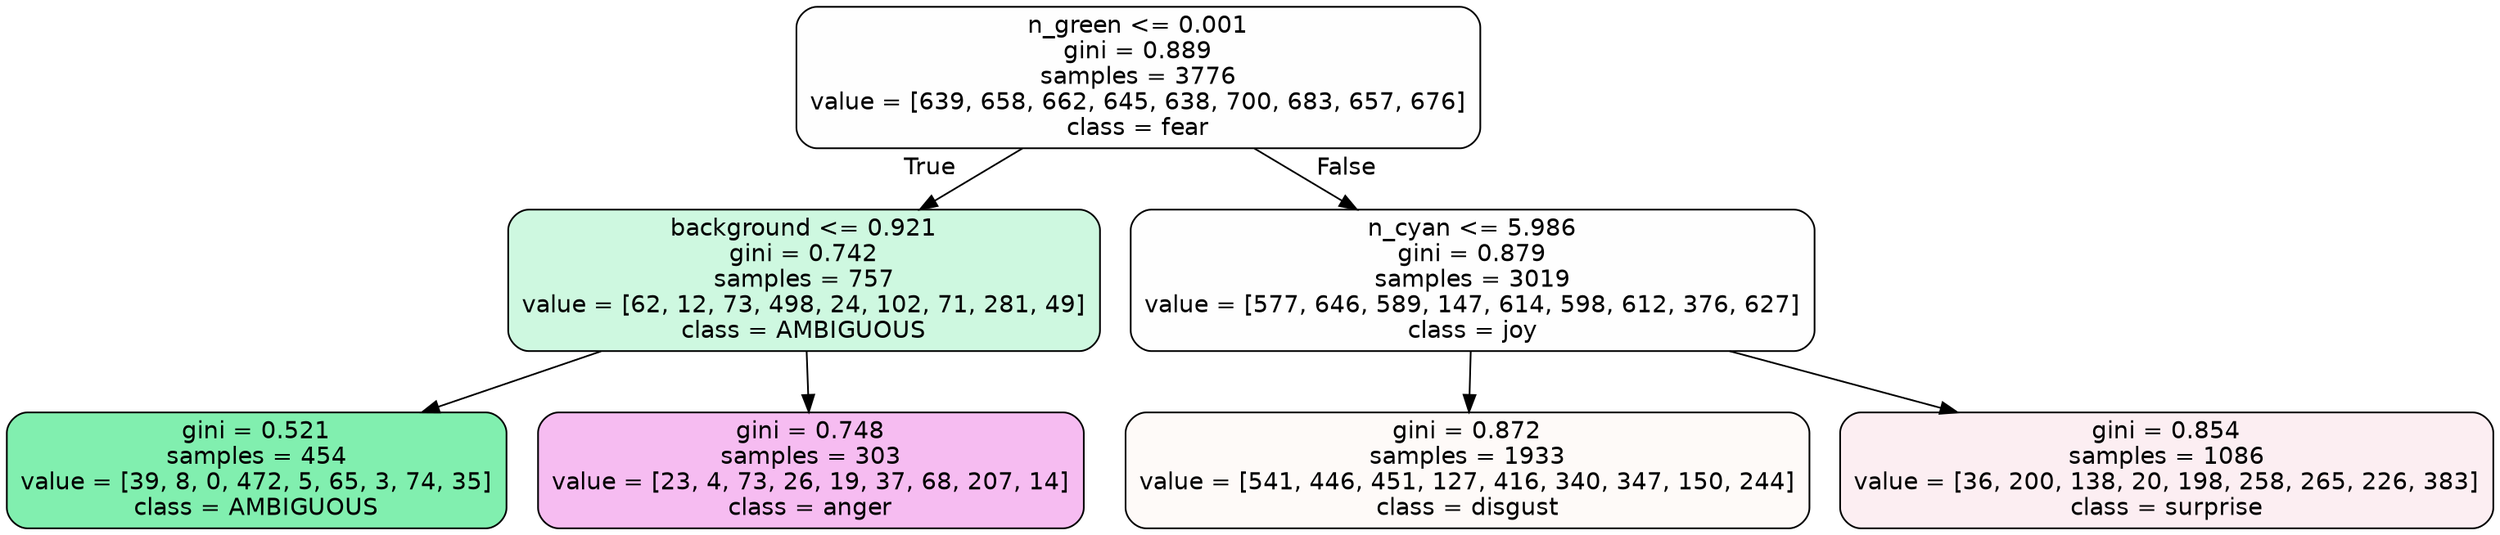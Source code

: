digraph Tree {
node [shape=box, style="filled, rounded", color="black", fontname=helvetica] ;
edge [fontname=helvetica] ;
0 [label="n_green <= 0.001\ngini = 0.889\nsamples = 3776\nvalue = [639, 658, 662, 645, 638, 700, 683, 657, 676]\nclass = fear", fillcolor="#3964e501"] ;
1 [label="background <= 0.921\ngini = 0.742\nsamples = 757\nvalue = [62, 12, 73, 498, 24, 102, 71, 281, 49]\nclass = AMBIGUOUS", fillcolor="#39e5813e"] ;
0 -> 1 [labeldistance=2.5, labelangle=45, headlabel="True"] ;
2 [label="gini = 0.521\nsamples = 454\nvalue = [39, 8, 0, 472, 5, 65, 3, 74, 35]\nclass = AMBIGUOUS", fillcolor="#39e581a2"] ;
1 -> 2 ;
3 [label="gini = 0.748\nsamples = 303\nvalue = [23, 4, 73, 26, 19, 37, 68, 207, 14]\nclass = anger", fillcolor="#e539d756"] ;
1 -> 3 ;
4 [label="n_cyan <= 5.986\ngini = 0.879\nsamples = 3019\nvalue = [577, 646, 589, 147, 614, 598, 612, 376, 627]\nclass = joy", fillcolor="#d7e53901"] ;
0 -> 4 [labeldistance=2.5, labelangle=-45, headlabel="False"] ;
5 [label="gini = 0.872\nsamples = 1933\nvalue = [541, 446, 451, 127, 416, 340, 347, 150, 244]\nclass = disgust", fillcolor="#e5813909"] ;
4 -> 5 ;
6 [label="gini = 0.854\nsamples = 1086\nvalue = [36, 200, 138, 20, 198, 258, 265, 226, 383]\nclass = surprise", fillcolor="#e5396415"] ;
4 -> 6 ;
}